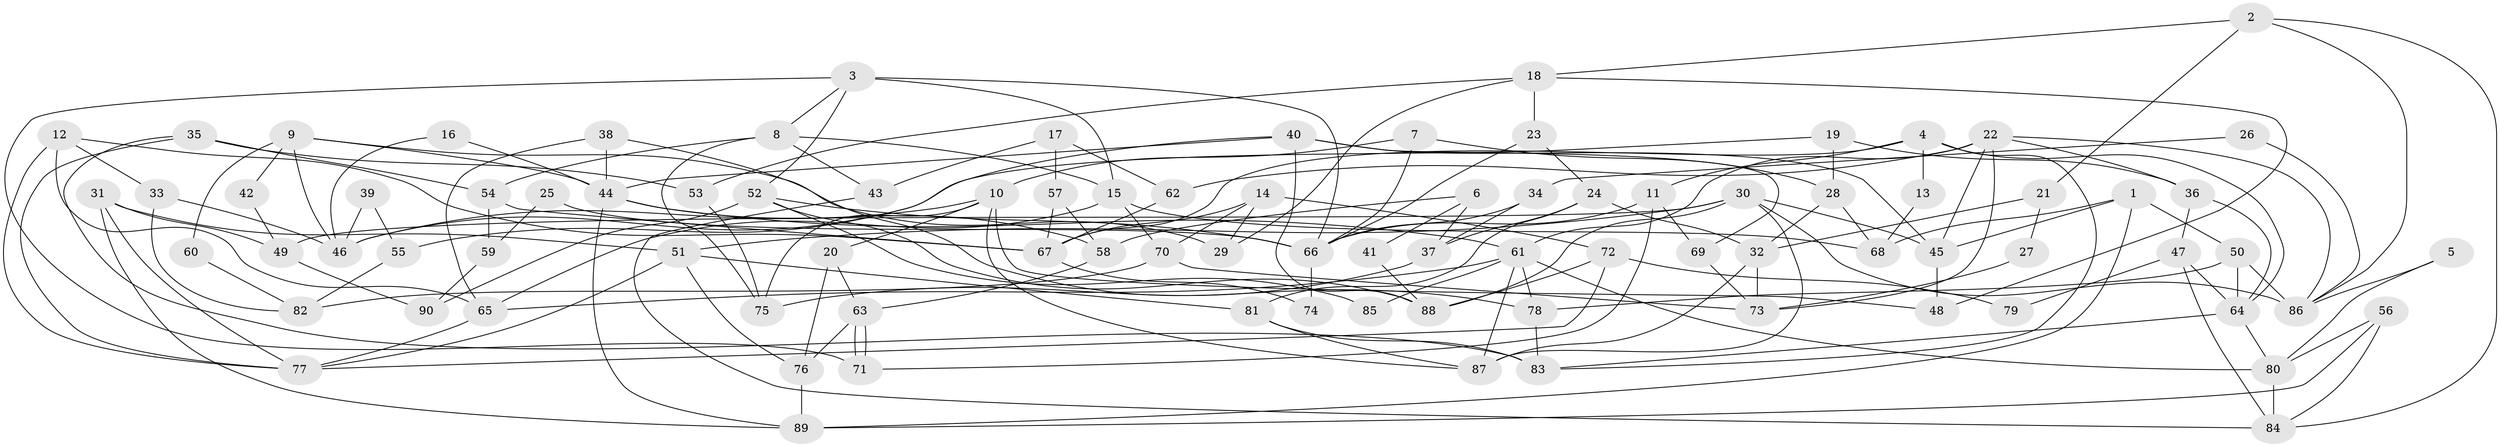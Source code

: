 // coarse degree distribution, {2: 0.16666666666666666, 3: 0.2222222222222222, 4: 0.2222222222222222, 5: 0.05555555555555555, 6: 0.1111111111111111, 10: 0.027777777777777776, 7: 0.1111111111111111, 11: 0.027777777777777776, 13: 0.027777777777777776, 12: 0.027777777777777776}
// Generated by graph-tools (version 1.1) at 2025/54/03/04/25 21:54:19]
// undirected, 90 vertices, 180 edges
graph export_dot {
graph [start="1"]
  node [color=gray90,style=filled];
  1;
  2;
  3;
  4;
  5;
  6;
  7;
  8;
  9;
  10;
  11;
  12;
  13;
  14;
  15;
  16;
  17;
  18;
  19;
  20;
  21;
  22;
  23;
  24;
  25;
  26;
  27;
  28;
  29;
  30;
  31;
  32;
  33;
  34;
  35;
  36;
  37;
  38;
  39;
  40;
  41;
  42;
  43;
  44;
  45;
  46;
  47;
  48;
  49;
  50;
  51;
  52;
  53;
  54;
  55;
  56;
  57;
  58;
  59;
  60;
  61;
  62;
  63;
  64;
  65;
  66;
  67;
  68;
  69;
  70;
  71;
  72;
  73;
  74;
  75;
  76;
  77;
  78;
  79;
  80;
  81;
  82;
  83;
  84;
  85;
  86;
  87;
  88;
  89;
  90;
  1 -- 89;
  1 -- 45;
  1 -- 50;
  1 -- 68;
  2 -- 84;
  2 -- 86;
  2 -- 18;
  2 -- 21;
  3 -- 15;
  3 -- 71;
  3 -- 8;
  3 -- 52;
  3 -- 66;
  4 -- 83;
  4 -- 67;
  4 -- 11;
  4 -- 13;
  4 -- 64;
  5 -- 80;
  5 -- 86;
  6 -- 37;
  6 -- 58;
  6 -- 41;
  7 -- 10;
  7 -- 28;
  7 -- 66;
  8 -- 54;
  8 -- 15;
  8 -- 43;
  8 -- 75;
  9 -- 29;
  9 -- 44;
  9 -- 42;
  9 -- 46;
  9 -- 60;
  10 -- 75;
  10 -- 87;
  10 -- 20;
  10 -- 46;
  10 -- 48;
  11 -- 66;
  11 -- 69;
  11 -- 71;
  12 -- 77;
  12 -- 65;
  12 -- 33;
  12 -- 67;
  13 -- 68;
  14 -- 70;
  14 -- 67;
  14 -- 29;
  14 -- 72;
  15 -- 65;
  15 -- 68;
  15 -- 70;
  16 -- 44;
  16 -- 46;
  17 -- 43;
  17 -- 57;
  17 -- 62;
  18 -- 23;
  18 -- 29;
  18 -- 48;
  18 -- 53;
  19 -- 28;
  19 -- 46;
  19 -- 36;
  20 -- 76;
  20 -- 63;
  21 -- 32;
  21 -- 27;
  22 -- 36;
  22 -- 45;
  22 -- 61;
  22 -- 62;
  22 -- 73;
  22 -- 86;
  23 -- 66;
  23 -- 24;
  24 -- 32;
  24 -- 81;
  24 -- 37;
  25 -- 59;
  25 -- 66;
  26 -- 34;
  26 -- 86;
  27 -- 73;
  28 -- 32;
  28 -- 68;
  30 -- 86;
  30 -- 51;
  30 -- 45;
  30 -- 49;
  30 -- 87;
  30 -- 88;
  31 -- 77;
  31 -- 51;
  31 -- 49;
  31 -- 89;
  32 -- 73;
  32 -- 87;
  33 -- 46;
  33 -- 82;
  34 -- 37;
  34 -- 66;
  35 -- 83;
  35 -- 77;
  35 -- 53;
  35 -- 54;
  36 -- 47;
  36 -- 64;
  37 -- 75;
  38 -- 78;
  38 -- 44;
  38 -- 65;
  39 -- 46;
  39 -- 55;
  40 -- 45;
  40 -- 88;
  40 -- 44;
  40 -- 55;
  40 -- 69;
  41 -- 88;
  42 -- 49;
  43 -- 84;
  44 -- 61;
  44 -- 58;
  44 -- 89;
  45 -- 48;
  47 -- 84;
  47 -- 64;
  47 -- 79;
  49 -- 90;
  50 -- 64;
  50 -- 78;
  50 -- 86;
  51 -- 77;
  51 -- 76;
  51 -- 81;
  52 -- 66;
  52 -- 85;
  52 -- 88;
  52 -- 90;
  53 -- 75;
  54 -- 67;
  54 -- 59;
  55 -- 82;
  56 -- 80;
  56 -- 89;
  56 -- 84;
  57 -- 67;
  57 -- 58;
  58 -- 63;
  59 -- 90;
  60 -- 82;
  61 -- 87;
  61 -- 65;
  61 -- 78;
  61 -- 80;
  61 -- 85;
  62 -- 67;
  63 -- 71;
  63 -- 71;
  63 -- 76;
  64 -- 80;
  64 -- 83;
  65 -- 77;
  66 -- 74;
  67 -- 74;
  69 -- 73;
  70 -- 73;
  70 -- 82;
  72 -- 88;
  72 -- 77;
  72 -- 79;
  76 -- 89;
  78 -- 83;
  80 -- 84;
  81 -- 83;
  81 -- 87;
}
